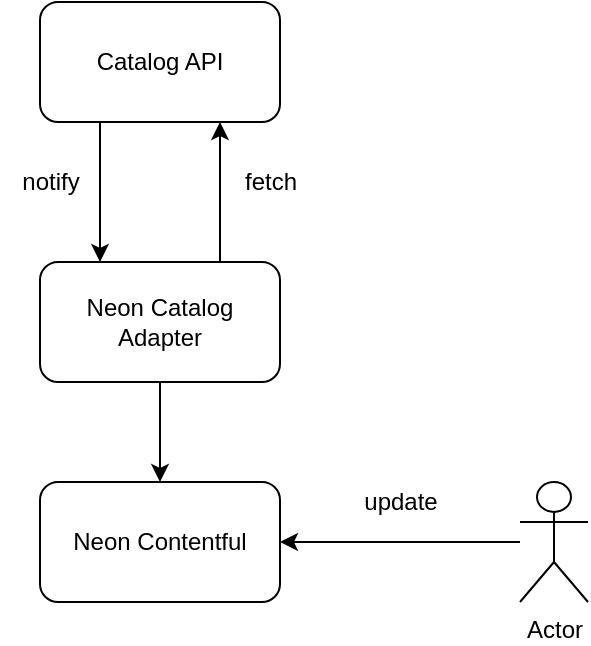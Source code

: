 <mxfile version="20.2.2" type="github">
  <diagram id="C5RBs43oDa-KdzZeNtuy" name="Page-1">
    <mxGraphModel dx="815" dy="450" grid="1" gridSize="10" guides="1" tooltips="1" connect="1" arrows="1" fold="1" page="1" pageScale="1" pageWidth="827" pageHeight="1169" math="0" shadow="0">
      <root>
        <mxCell id="WIyWlLk6GJQsqaUBKTNV-0" />
        <mxCell id="WIyWlLk6GJQsqaUBKTNV-1" parent="WIyWlLk6GJQsqaUBKTNV-0" />
        <mxCell id="OoZ8EjWf6DFyjw_xtMlx-0" value="Neon Contentful" style="rounded=1;whiteSpace=wrap;html=1;" vertex="1" parent="WIyWlLk6GJQsqaUBKTNV-1">
          <mxGeometry x="220" y="280" width="120" height="60" as="geometry" />
        </mxCell>
        <mxCell id="OoZ8EjWf6DFyjw_xtMlx-3" style="edgeStyle=orthogonalEdgeStyle;rounded=0;orthogonalLoop=1;jettySize=auto;html=1;exitX=0.25;exitY=1;exitDx=0;exitDy=0;entryX=0.25;entryY=0;entryDx=0;entryDy=0;" edge="1" parent="WIyWlLk6GJQsqaUBKTNV-1" source="OoZ8EjWf6DFyjw_xtMlx-1" target="OoZ8EjWf6DFyjw_xtMlx-2">
          <mxGeometry relative="1" as="geometry" />
        </mxCell>
        <mxCell id="OoZ8EjWf6DFyjw_xtMlx-1" value="Catalog API" style="rounded=1;whiteSpace=wrap;html=1;" vertex="1" parent="WIyWlLk6GJQsqaUBKTNV-1">
          <mxGeometry x="220" y="40" width="120" height="60" as="geometry" />
        </mxCell>
        <mxCell id="OoZ8EjWf6DFyjw_xtMlx-4" style="edgeStyle=orthogonalEdgeStyle;rounded=0;orthogonalLoop=1;jettySize=auto;html=1;exitX=0.75;exitY=0;exitDx=0;exitDy=0;entryX=0.75;entryY=1;entryDx=0;entryDy=0;" edge="1" parent="WIyWlLk6GJQsqaUBKTNV-1" source="OoZ8EjWf6DFyjw_xtMlx-2" target="OoZ8EjWf6DFyjw_xtMlx-1">
          <mxGeometry relative="1" as="geometry" />
        </mxCell>
        <mxCell id="OoZ8EjWf6DFyjw_xtMlx-7" style="edgeStyle=orthogonalEdgeStyle;rounded=0;orthogonalLoop=1;jettySize=auto;html=1;exitX=0.5;exitY=1;exitDx=0;exitDy=0;entryX=0.5;entryY=0;entryDx=0;entryDy=0;" edge="1" parent="WIyWlLk6GJQsqaUBKTNV-1" source="OoZ8EjWf6DFyjw_xtMlx-2" target="OoZ8EjWf6DFyjw_xtMlx-0">
          <mxGeometry relative="1" as="geometry" />
        </mxCell>
        <mxCell id="OoZ8EjWf6DFyjw_xtMlx-2" value="Neon Catalog Adapter" style="rounded=1;whiteSpace=wrap;html=1;" vertex="1" parent="WIyWlLk6GJQsqaUBKTNV-1">
          <mxGeometry x="220" y="170" width="120" height="60" as="geometry" />
        </mxCell>
        <mxCell id="OoZ8EjWf6DFyjw_xtMlx-5" value="notify" style="text;html=1;align=center;verticalAlign=middle;resizable=0;points=[];autosize=1;strokeColor=none;fillColor=none;" vertex="1" parent="WIyWlLk6GJQsqaUBKTNV-1">
          <mxGeometry x="200" y="115" width="50" height="30" as="geometry" />
        </mxCell>
        <mxCell id="OoZ8EjWf6DFyjw_xtMlx-6" value="fetch" style="text;html=1;align=center;verticalAlign=middle;resizable=0;points=[];autosize=1;strokeColor=none;fillColor=none;" vertex="1" parent="WIyWlLk6GJQsqaUBKTNV-1">
          <mxGeometry x="310" y="115" width="50" height="30" as="geometry" />
        </mxCell>
        <mxCell id="OoZ8EjWf6DFyjw_xtMlx-9" value="" style="edgeStyle=orthogonalEdgeStyle;rounded=0;orthogonalLoop=1;jettySize=auto;html=1;" edge="1" parent="WIyWlLk6GJQsqaUBKTNV-1" source="OoZ8EjWf6DFyjw_xtMlx-8" target="OoZ8EjWf6DFyjw_xtMlx-0">
          <mxGeometry relative="1" as="geometry" />
        </mxCell>
        <mxCell id="OoZ8EjWf6DFyjw_xtMlx-8" value="Actor" style="shape=umlActor;verticalLabelPosition=bottom;verticalAlign=top;html=1;outlineConnect=0;" vertex="1" parent="WIyWlLk6GJQsqaUBKTNV-1">
          <mxGeometry x="460" y="280" width="34" height="60" as="geometry" />
        </mxCell>
        <mxCell id="OoZ8EjWf6DFyjw_xtMlx-11" value="update" style="text;html=1;align=center;verticalAlign=middle;resizable=0;points=[];autosize=1;strokeColor=none;fillColor=none;" vertex="1" parent="WIyWlLk6GJQsqaUBKTNV-1">
          <mxGeometry x="370" y="275" width="60" height="30" as="geometry" />
        </mxCell>
      </root>
    </mxGraphModel>
  </diagram>
</mxfile>

